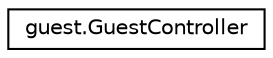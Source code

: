 digraph "Representación gráfica de la clase"
{
 // LATEX_PDF_SIZE
  edge [fontname="Helvetica",fontsize="10",labelfontname="Helvetica",labelfontsize="10"];
  node [fontname="Helvetica",fontsize="10",shape=record];
  rankdir="LR";
  Node0 [label="guest.GuestController",height=0.2,width=0.4,color="black", fillcolor="white", style="filled",URL="$classguest_1_1_guest_controller.html",tooltip=" "];
}
